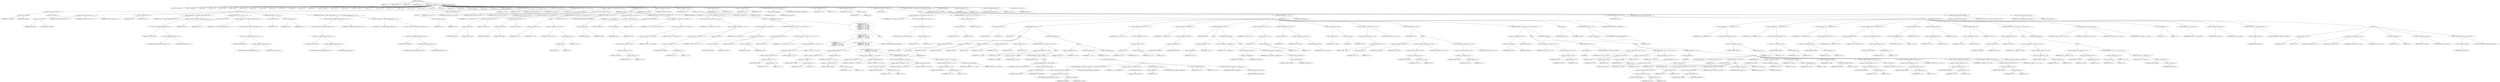 digraph cache_insert {  
"1000133" [label = "(METHOD,cache_insert)" ]
"1000134" [label = "(PARAM,int a1)" ]
"1000135" [label = "(PARAM,_DWORD *a2)" ]
"1000136" [label = "(PARAM,int a3)" ]
"1000137" [label = "(PARAM,unsigned int a4)" ]
"1000138" [label = "(PARAM,int a5)" ]
"1000139" [label = "(BLOCK,,)" ]
"1000140" [label = "(LOCAL,v9: unsigned int)" ]
"1000141" [label = "(LOCAL,v10: unsigned int)" ]
"1000142" [label = "(LOCAL,v11: int)" ]
"1000143" [label = "(LOCAL,v12: int)" ]
"1000144" [label = "(LOCAL,v13: bool)" ]
"1000145" [label = "(LOCAL,v14: bool)" ]
"1000146" [label = "(LOCAL,v15: bool)" ]
"1000147" [label = "(LOCAL,v16: int)" ]
"1000148" [label = "(LOCAL,v17: int)" ]
"1000149" [label = "(LOCAL,v18: int)" ]
"1000150" [label = "(LOCAL,v19: int)" ]
"1000151" [label = "(LOCAL,v20: int)" ]
"1000152" [label = "(LOCAL,v21: int)" ]
"1000153" [label = "(LOCAL,v22: int)" ]
"1000154" [label = "(LOCAL,v23: _DWORD *)" ]
"1000155" [label = "(LOCAL,v24: int)" ]
"1000156" [label = "(LOCAL,v25: size_t)" ]
"1000157" [label = "(LOCAL,v26: _DWORD *)" ]
"1000158" [label = "(LOCAL,v27: int)" ]
"1000159" [label = "(LOCAL,v28: __int16)" ]
"1000160" [label = "(LOCAL,v30: int *)" ]
"1000161" [label = "(LOCAL,v31: int)" ]
"1000162" [label = "(LOCAL,v32: int *)" ]
"1000163" [label = "(LOCAL,v33: char *)" ]
"1000164" [label = "(LOCAL,v34: int)" ]
"1000165" [label = "(LOCAL,v35: int)" ]
"1000166" [label = "(LOCAL,v36: int)" ]
"1000167" [label = "(LOCAL,v37: int)" ]
"1000168" [label = "(LOCAL,v38: _DWORD *)" ]
"1000169" [label = "(LOCAL,s: char *)" ]
"1000170" [label = "(LOCAL,v40: int)" ]
"1000171" [label = "(LOCAL,v41: _DWORD [ 12 ])" ]
"1000172" [label = "(CONTROL_STRUCTURE,if ( (a5 & 0x980) != 0 ),if ( (a5 & 0x980) != 0 ))" ]
"1000173" [label = "(<operator>.notEquals,(a5 & 0x980) != 0)" ]
"1000174" [label = "(<operator>.and,a5 & 0x980)" ]
"1000175" [label = "(IDENTIFIER,a5,a5 & 0x980)" ]
"1000176" [label = "(LITERAL,0x980,a5 & 0x980)" ]
"1000177" [label = "(LITERAL,0,(a5 & 0x980) != 0)" ]
"1000178" [label = "(BLOCK,,)" ]
"1000179" [label = "(log_query,log_query(a5 | 0x10000, a1, a2, 0))" ]
"1000180" [label = "(<operator>.or,a5 | 0x10000)" ]
"1000181" [label = "(IDENTIFIER,a5,a5 | 0x10000)" ]
"1000182" [label = "(LITERAL,0x10000,a5 | 0x10000)" ]
"1000183" [label = "(IDENTIFIER,a1,log_query(a5 | 0x10000, a1, a2, 0))" ]
"1000184" [label = "(IDENTIFIER,a2,log_query(a5 | 0x10000, a1, a2, 0))" ]
"1000185" [label = "(LITERAL,0,log_query(a5 | 0x10000, a1, a2, 0))" ]
"1000186" [label = "(<operator>.assignment,v9 = a4)" ]
"1000187" [label = "(IDENTIFIER,v9,v9 = a4)" ]
"1000188" [label = "(IDENTIFIER,a4,v9 = a4)" ]
"1000189" [label = "(<operator>.assignment,v10 = *(_DWORD *)(dnsmasq_daemon + 252))" ]
"1000190" [label = "(IDENTIFIER,v10,v10 = *(_DWORD *)(dnsmasq_daemon + 252))" ]
"1000191" [label = "(<operator>.indirection,*(_DWORD *)(dnsmasq_daemon + 252))" ]
"1000192" [label = "(<operator>.cast,(_DWORD *)(dnsmasq_daemon + 252))" ]
"1000193" [label = "(UNKNOWN,_DWORD *,_DWORD *)" ]
"1000194" [label = "(<operator>.addition,dnsmasq_daemon + 252)" ]
"1000195" [label = "(IDENTIFIER,dnsmasq_daemon,dnsmasq_daemon + 252)" ]
"1000196" [label = "(LITERAL,252,dnsmasq_daemon + 252)" ]
"1000197" [label = "(CONTROL_STRUCTURE,if ( v10 < a4 ),if ( v10 < a4 ))" ]
"1000198" [label = "(<operator>.lessThan,v10 < a4)" ]
"1000199" [label = "(IDENTIFIER,v10,v10 < a4)" ]
"1000200" [label = "(IDENTIFIER,a4,v10 < a4)" ]
"1000201" [label = "(<operator>.assignment,v9 = *(_DWORD *)(dnsmasq_daemon + 252))" ]
"1000202" [label = "(IDENTIFIER,v9,v9 = *(_DWORD *)(dnsmasq_daemon + 252))" ]
"1000203" [label = "(<operator>.indirection,*(_DWORD *)(dnsmasq_daemon + 252))" ]
"1000204" [label = "(<operator>.cast,(_DWORD *)(dnsmasq_daemon + 252))" ]
"1000205" [label = "(UNKNOWN,_DWORD *,_DWORD *)" ]
"1000206" [label = "(<operator>.addition,dnsmasq_daemon + 252)" ]
"1000207" [label = "(IDENTIFIER,dnsmasq_daemon,dnsmasq_daemon + 252)" ]
"1000208" [label = "(LITERAL,252,dnsmasq_daemon + 252)" ]
"1000209" [label = "(CONTROL_STRUCTURE,if ( !v10 ),if ( !v10 ))" ]
"1000210" [label = "(<operator>.logicalNot,!v10)" ]
"1000211" [label = "(IDENTIFIER,v10,!v10)" ]
"1000212" [label = "(<operator>.assignment,v9 = a4)" ]
"1000213" [label = "(IDENTIFIER,v9,v9 = a4)" ]
"1000214" [label = "(IDENTIFIER,a4,v9 = a4)" ]
"1000215" [label = "(CONTROL_STRUCTURE,if ( *(_DWORD *)(dnsmasq_daemon + 248) > v9 ),if ( *(_DWORD *)(dnsmasq_daemon + 248) > v9 ))" ]
"1000216" [label = "(<operator>.greaterThan,*(_DWORD *)(dnsmasq_daemon + 248) > v9)" ]
"1000217" [label = "(<operator>.indirection,*(_DWORD *)(dnsmasq_daemon + 248))" ]
"1000218" [label = "(<operator>.cast,(_DWORD *)(dnsmasq_daemon + 248))" ]
"1000219" [label = "(UNKNOWN,_DWORD *,_DWORD *)" ]
"1000220" [label = "(<operator>.addition,dnsmasq_daemon + 248)" ]
"1000221" [label = "(IDENTIFIER,dnsmasq_daemon,dnsmasq_daemon + 248)" ]
"1000222" [label = "(LITERAL,248,dnsmasq_daemon + 248)" ]
"1000223" [label = "(IDENTIFIER,v9,*(_DWORD *)(dnsmasq_daemon + 248) > v9)" ]
"1000224" [label = "(<operator>.assignment,v9 = *(_DWORD *)(dnsmasq_daemon + 248))" ]
"1000225" [label = "(IDENTIFIER,v9,v9 = *(_DWORD *)(dnsmasq_daemon + 248))" ]
"1000226" [label = "(<operator>.indirection,*(_DWORD *)(dnsmasq_daemon + 248))" ]
"1000227" [label = "(<operator>.cast,(_DWORD *)(dnsmasq_daemon + 248))" ]
"1000228" [label = "(UNKNOWN,_DWORD *,_DWORD *)" ]
"1000229" [label = "(<operator>.addition,dnsmasq_daemon + 248)" ]
"1000230" [label = "(IDENTIFIER,dnsmasq_daemon,dnsmasq_daemon + 248)" ]
"1000231" [label = "(LITERAL,248,dnsmasq_daemon + 248)" ]
"1000232" [label = "(CONTROL_STRUCTURE,else,else)" ]
"1000233" [label = "(BLOCK,,)" ]
"1000234" [label = "(<operator>.assignment,v9 = a4)" ]
"1000235" [label = "(IDENTIFIER,v9,v9 = a4)" ]
"1000236" [label = "(IDENTIFIER,a4,v9 = a4)" ]
"1000237" [label = "(<operator>.assignment,v11 = 0)" ]
"1000238" [label = "(IDENTIFIER,v11,v11 = 0)" ]
"1000239" [label = "(LITERAL,0,v11 = 0)" ]
"1000240" [label = "(CONTROL_STRUCTURE,if ( insert_error ),if ( insert_error ))" ]
"1000241" [label = "(IDENTIFIER,insert_error,if ( insert_error ))" ]
"1000242" [label = "(RETURN,return v11;,return v11;)" ]
"1000243" [label = "(IDENTIFIER,v11,return v11;)" ]
"1000244" [label = "(<operator>.assignment,v12 = cache_scan_free(a1, a2, a3, a5))" ]
"1000245" [label = "(IDENTIFIER,v12,v12 = cache_scan_free(a1, a2, a3, a5))" ]
"1000246" [label = "(cache_scan_free,cache_scan_free(a1, a2, a3, a5))" ]
"1000247" [label = "(IDENTIFIER,a1,cache_scan_free(a1, a2, a3, a5))" ]
"1000248" [label = "(IDENTIFIER,a2,cache_scan_free(a1, a2, a3, a5))" ]
"1000249" [label = "(IDENTIFIER,a3,cache_scan_free(a1, a2, a3, a5))" ]
"1000250" [label = "(IDENTIFIER,a5,cache_scan_free(a1, a2, a3, a5))" ]
"1000251" [label = "(CONTROL_STRUCTURE,if ( v12 ),if ( v12 ))" ]
"1000252" [label = "(IDENTIFIER,v12,if ( v12 ))" ]
"1000253" [label = "(BLOCK,,)" ]
"1000254" [label = "(<operator>.assignment,v13 = (a5 & 0x180) == 0)" ]
"1000255" [label = "(IDENTIFIER,v13,v13 = (a5 & 0x180) == 0)" ]
"1000256" [label = "(<operator>.equals,(a5 & 0x180) == 0)" ]
"1000257" [label = "(<operator>.and,a5 & 0x180)" ]
"1000258" [label = "(IDENTIFIER,a5,a5 & 0x180)" ]
"1000259" [label = "(LITERAL,0x180,a5 & 0x180)" ]
"1000260" [label = "(LITERAL,0,(a5 & 0x180) == 0)" ]
"1000261" [label = "(CONTROL_STRUCTURE,if ( (a5 & 0x180) != 0 ),if ( (a5 & 0x180) != 0 ))" ]
"1000262" [label = "(<operator>.notEquals,(a5 & 0x180) != 0)" ]
"1000263" [label = "(<operator>.and,a5 & 0x180)" ]
"1000264" [label = "(IDENTIFIER,a5,a5 & 0x180)" ]
"1000265" [label = "(LITERAL,0x180,a5 & 0x180)" ]
"1000266" [label = "(LITERAL,0,(a5 & 0x180) != 0)" ]
"1000267" [label = "(BLOCK,,)" ]
"1000268" [label = "(<operator>.assignment,v11 = v12)" ]
"1000269" [label = "(IDENTIFIER,v11,v11 = v12)" ]
"1000270" [label = "(IDENTIFIER,v12,v11 = v12)" ]
"1000271" [label = "(<operator>.assignment,v13 = (a5 & 8) == 0)" ]
"1000272" [label = "(IDENTIFIER,v13,v13 = (a5 & 8) == 0)" ]
"1000273" [label = "(<operator>.equals,(a5 & 8) == 0)" ]
"1000274" [label = "(<operator>.and,a5 & 8)" ]
"1000275" [label = "(IDENTIFIER,a5,a5 & 8)" ]
"1000276" [label = "(LITERAL,8,a5 & 8)" ]
"1000277" [label = "(LITERAL,0,(a5 & 8) == 0)" ]
"1000278" [label = "(CONTROL_STRUCTURE,if ( v13 ),if ( v13 ))" ]
"1000279" [label = "(IDENTIFIER,v13,if ( v13 ))" ]
"1000280" [label = "(CONTROL_STRUCTURE,goto LABEL_46;,goto LABEL_46;)" ]
"1000281" [label = "(<operator>.assignment,v14 = (a5 & 0x80) == 0)" ]
"1000282" [label = "(IDENTIFIER,v14,v14 = (a5 & 0x80) == 0)" ]
"1000283" [label = "(<operator>.equals,(a5 & 0x80) == 0)" ]
"1000284" [label = "(<operator>.and,a5 & 0x80)" ]
"1000285" [label = "(IDENTIFIER,a5,a5 & 0x80)" ]
"1000286" [label = "(LITERAL,0x80,a5 & 0x80)" ]
"1000287" [label = "(LITERAL,0,(a5 & 0x80) == 0)" ]
"1000288" [label = "(CONTROL_STRUCTURE,if ( (a5 & 0x80) != 0 ),if ( (a5 & 0x80) != 0 ))" ]
"1000289" [label = "(<operator>.notEquals,(a5 & 0x80) != 0)" ]
"1000290" [label = "(<operator>.and,a5 & 0x80)" ]
"1000291" [label = "(IDENTIFIER,a5,a5 & 0x80)" ]
"1000292" [label = "(LITERAL,0x80,a5 & 0x80)" ]
"1000293" [label = "(LITERAL,0,(a5 & 0x80) != 0)" ]
"1000294" [label = "(<operator>.assignment,v14 = (*(_BYTE *)(v11 + 36) & 0x80) == 0)" ]
"1000295" [label = "(IDENTIFIER,v14,v14 = (*(_BYTE *)(v11 + 36) & 0x80) == 0)" ]
"1000296" [label = "(<operator>.equals,(*(_BYTE *)(v11 + 36) & 0x80) == 0)" ]
"1000297" [label = "(<operator>.and,*(_BYTE *)(v11 + 36) & 0x80)" ]
"1000298" [label = "(<operator>.indirection,*(_BYTE *)(v11 + 36))" ]
"1000299" [label = "(<operator>.cast,(_BYTE *)(v11 + 36))" ]
"1000300" [label = "(UNKNOWN,_BYTE *,_BYTE *)" ]
"1000301" [label = "(<operator>.addition,v11 + 36)" ]
"1000302" [label = "(IDENTIFIER,v11,v11 + 36)" ]
"1000303" [label = "(LITERAL,36,v11 + 36)" ]
"1000304" [label = "(LITERAL,0x80,*(_BYTE *)(v11 + 36) & 0x80)" ]
"1000305" [label = "(LITERAL,0,(*(_BYTE *)(v11 + 36) & 0x80) == 0)" ]
"1000306" [label = "(CONTROL_STRUCTURE,if ( v14 || *(_DWORD *)(v11 + 12) != *a2 ),if ( v14 || *(_DWORD *)(v11 + 12) != *a2 ))" ]
"1000307" [label = "(<operator>.logicalOr,v14 || *(_DWORD *)(v11 + 12) != *a2)" ]
"1000308" [label = "(IDENTIFIER,v14,v14 || *(_DWORD *)(v11 + 12) != *a2)" ]
"1000309" [label = "(<operator>.notEquals,*(_DWORD *)(v11 + 12) != *a2)" ]
"1000310" [label = "(<operator>.indirection,*(_DWORD *)(v11 + 12))" ]
"1000311" [label = "(<operator>.cast,(_DWORD *)(v11 + 12))" ]
"1000312" [label = "(UNKNOWN,_DWORD *,_DWORD *)" ]
"1000313" [label = "(<operator>.addition,v11 + 12)" ]
"1000314" [label = "(IDENTIFIER,v11,v11 + 12)" ]
"1000315" [label = "(LITERAL,12,v11 + 12)" ]
"1000316" [label = "(<operator>.indirection,*a2)" ]
"1000317" [label = "(IDENTIFIER,a2,*(_DWORD *)(v11 + 12) != *a2)" ]
"1000318" [label = "(BLOCK,,)" ]
"1000319" [label = "(<operator>.assignment,v15 = (a5 & 0x100) == 0)" ]
"1000320" [label = "(IDENTIFIER,v15,v15 = (a5 & 0x100) == 0)" ]
"1000321" [label = "(<operator>.equals,(a5 & 0x100) == 0)" ]
"1000322" [label = "(<operator>.and,a5 & 0x100)" ]
"1000323" [label = "(IDENTIFIER,a5,a5 & 0x100)" ]
"1000324" [label = "(LITERAL,0x100,a5 & 0x100)" ]
"1000325" [label = "(LITERAL,0,(a5 & 0x100) == 0)" ]
"1000326" [label = "(CONTROL_STRUCTURE,if ( (a5 & 0x100) != 0 ),if ( (a5 & 0x100) != 0 ))" ]
"1000327" [label = "(<operator>.notEquals,(a5 & 0x100) != 0)" ]
"1000328" [label = "(<operator>.and,a5 & 0x100)" ]
"1000329" [label = "(IDENTIFIER,a5,a5 & 0x100)" ]
"1000330" [label = "(LITERAL,0x100,a5 & 0x100)" ]
"1000331" [label = "(LITERAL,0,(a5 & 0x100) != 0)" ]
"1000332" [label = "(<operator>.assignment,v15 = (*(_BYTE *)(v11 + 37) & 1) == 0)" ]
"1000333" [label = "(IDENTIFIER,v15,v15 = (*(_BYTE *)(v11 + 37) & 1) == 0)" ]
"1000334" [label = "(<operator>.equals,(*(_BYTE *)(v11 + 37) & 1) == 0)" ]
"1000335" [label = "(<operator>.and,*(_BYTE *)(v11 + 37) & 1)" ]
"1000336" [label = "(<operator>.indirection,*(_BYTE *)(v11 + 37))" ]
"1000337" [label = "(<operator>.cast,(_BYTE *)(v11 + 37))" ]
"1000338" [label = "(UNKNOWN,_BYTE *,_BYTE *)" ]
"1000339" [label = "(<operator>.addition,v11 + 37)" ]
"1000340" [label = "(IDENTIFIER,v11,v11 + 37)" ]
"1000341" [label = "(LITERAL,37,v11 + 37)" ]
"1000342" [label = "(LITERAL,1,*(_BYTE *)(v11 + 37) & 1)" ]
"1000343" [label = "(LITERAL,0,(*(_BYTE *)(v11 + 37) & 1) == 0)" ]
"1000344" [label = "(CONTROL_STRUCTURE,if ( v15\n        || *(_DWORD *)(v11 + 12) != *a2\n        || *(_DWORD *)(v11 + 16) != a2[1]\n        || *(_DWORD *)(v11 + 20) != a2[2]\n        || *(_DWORD *)(v11 + 24) != a2[3] ),if ( v15\n        || *(_DWORD *)(v11 + 12) != *a2\n        || *(_DWORD *)(v11 + 16) != a2[1]\n        || *(_DWORD *)(v11 + 20) != a2[2]\n        || *(_DWORD *)(v11 + 24) != a2[3] ))" ]
"1000345" [label = "(<operator>.logicalOr,v15\n        || *(_DWORD *)(v11 + 12) != *a2\n        || *(_DWORD *)(v11 + 16) != a2[1]\n        || *(_DWORD *)(v11 + 20) != a2[2]\n        || *(_DWORD *)(v11 + 24) != a2[3])" ]
"1000346" [label = "(IDENTIFIER,v15,v15\n        || *(_DWORD *)(v11 + 12) != *a2\n        || *(_DWORD *)(v11 + 16) != a2[1]\n        || *(_DWORD *)(v11 + 20) != a2[2]\n        || *(_DWORD *)(v11 + 24) != a2[3])" ]
"1000347" [label = "(<operator>.logicalOr,*(_DWORD *)(v11 + 12) != *a2\n        || *(_DWORD *)(v11 + 16) != a2[1]\n        || *(_DWORD *)(v11 + 20) != a2[2]\n        || *(_DWORD *)(v11 + 24) != a2[3])" ]
"1000348" [label = "(<operator>.notEquals,*(_DWORD *)(v11 + 12) != *a2)" ]
"1000349" [label = "(<operator>.indirection,*(_DWORD *)(v11 + 12))" ]
"1000350" [label = "(<operator>.cast,(_DWORD *)(v11 + 12))" ]
"1000351" [label = "(UNKNOWN,_DWORD *,_DWORD *)" ]
"1000352" [label = "(<operator>.addition,v11 + 12)" ]
"1000353" [label = "(IDENTIFIER,v11,v11 + 12)" ]
"1000354" [label = "(LITERAL,12,v11 + 12)" ]
"1000355" [label = "(<operator>.indirection,*a2)" ]
"1000356" [label = "(IDENTIFIER,a2,*(_DWORD *)(v11 + 12) != *a2)" ]
"1000357" [label = "(<operator>.logicalOr,*(_DWORD *)(v11 + 16) != a2[1]\n        || *(_DWORD *)(v11 + 20) != a2[2]\n        || *(_DWORD *)(v11 + 24) != a2[3])" ]
"1000358" [label = "(<operator>.notEquals,*(_DWORD *)(v11 + 16) != a2[1])" ]
"1000359" [label = "(<operator>.indirection,*(_DWORD *)(v11 + 16))" ]
"1000360" [label = "(<operator>.cast,(_DWORD *)(v11 + 16))" ]
"1000361" [label = "(UNKNOWN,_DWORD *,_DWORD *)" ]
"1000362" [label = "(<operator>.addition,v11 + 16)" ]
"1000363" [label = "(IDENTIFIER,v11,v11 + 16)" ]
"1000364" [label = "(LITERAL,16,v11 + 16)" ]
"1000365" [label = "(<operator>.indirectIndexAccess,a2[1])" ]
"1000366" [label = "(IDENTIFIER,a2,*(_DWORD *)(v11 + 16) != a2[1])" ]
"1000367" [label = "(LITERAL,1,*(_DWORD *)(v11 + 16) != a2[1])" ]
"1000368" [label = "(<operator>.logicalOr,*(_DWORD *)(v11 + 20) != a2[2]\n        || *(_DWORD *)(v11 + 24) != a2[3])" ]
"1000369" [label = "(<operator>.notEquals,*(_DWORD *)(v11 + 20) != a2[2])" ]
"1000370" [label = "(<operator>.indirection,*(_DWORD *)(v11 + 20))" ]
"1000371" [label = "(<operator>.cast,(_DWORD *)(v11 + 20))" ]
"1000372" [label = "(UNKNOWN,_DWORD *,_DWORD *)" ]
"1000373" [label = "(<operator>.addition,v11 + 20)" ]
"1000374" [label = "(IDENTIFIER,v11,v11 + 20)" ]
"1000375" [label = "(LITERAL,20,v11 + 20)" ]
"1000376" [label = "(<operator>.indirectIndexAccess,a2[2])" ]
"1000377" [label = "(IDENTIFIER,a2,*(_DWORD *)(v11 + 20) != a2[2])" ]
"1000378" [label = "(LITERAL,2,*(_DWORD *)(v11 + 20) != a2[2])" ]
"1000379" [label = "(<operator>.notEquals,*(_DWORD *)(v11 + 24) != a2[3])" ]
"1000380" [label = "(<operator>.indirection,*(_DWORD *)(v11 + 24))" ]
"1000381" [label = "(<operator>.cast,(_DWORD *)(v11 + 24))" ]
"1000382" [label = "(UNKNOWN,_DWORD *,_DWORD *)" ]
"1000383" [label = "(<operator>.addition,v11 + 24)" ]
"1000384" [label = "(IDENTIFIER,v11,v11 + 24)" ]
"1000385" [label = "(LITERAL,24,v11 + 24)" ]
"1000386" [label = "(<operator>.indirectIndexAccess,a2[3])" ]
"1000387" [label = "(IDENTIFIER,a2,*(_DWORD *)(v11 + 24) != a2[3])" ]
"1000388" [label = "(LITERAL,3,*(_DWORD *)(v11 + 24) != a2[3])" ]
"1000389" [label = "(BLOCK,,)" ]
"1000390" [label = "(CONTROL_STRUCTURE,goto LABEL_46;,goto LABEL_46;)" ]
"1000391" [label = "(RETURN,return v11;,return v11;)" ]
"1000392" [label = "(IDENTIFIER,v11,return v11;)" ]
"1000393" [label = "(<operator>.assignment,v16 = cache_tail)" ]
"1000394" [label = "(IDENTIFIER,v16,v16 = cache_tail)" ]
"1000395" [label = "(IDENTIFIER,cache_tail,v16 = cache_tail)" ]
"1000396" [label = "(<operator>.assignment,s = (char *)a1)" ]
"1000397" [label = "(IDENTIFIER,s,s = (char *)a1)" ]
"1000398" [label = "(<operator>.cast,(char *)a1)" ]
"1000399" [label = "(UNKNOWN,char *,char *)" ]
"1000400" [label = "(IDENTIFIER,a1,(char *)a1)" ]
"1000401" [label = "(<operator>.assignment,v40 = a3)" ]
"1000402" [label = "(IDENTIFIER,v40,v40 = a3)" ]
"1000403" [label = "(IDENTIFIER,a3,v40 = a3)" ]
"1000404" [label = "(<operator>.assignment,v38 = a2)" ]
"1000405" [label = "(IDENTIFIER,v38,v38 = a2)" ]
"1000406" [label = "(IDENTIFIER,a2,v38 = a2)" ]
"1000407" [label = "(CONTROL_STRUCTURE,if ( !cache_tail ),if ( !cache_tail ))" ]
"1000408" [label = "(<operator>.logicalNot,!cache_tail)" ]
"1000409" [label = "(IDENTIFIER,cache_tail,!cache_tail)" ]
"1000410" [label = "(CONTROL_STRUCTURE,goto LABEL_46;,goto LABEL_46;)" ]
"1000411" [label = "(<operator>.assignment,v17 = 0)" ]
"1000412" [label = "(IDENTIFIER,v17,v17 = 0)" ]
"1000413" [label = "(LITERAL,0,v17 = 0)" ]
"1000414" [label = "(<operator>.assignment,v18 = a5 & 4)" ]
"1000415" [label = "(IDENTIFIER,v18,v18 = a5 & 4)" ]
"1000416" [label = "(<operator>.and,a5 & 4)" ]
"1000417" [label = "(IDENTIFIER,a5,a5 & 4)" ]
"1000418" [label = "(LITERAL,4,a5 & 4)" ]
"1000419" [label = "(CONTROL_STRUCTURE,while ( 1 ),while ( 1 ))" ]
"1000420" [label = "(LITERAL,1,while ( 1 ))" ]
"1000421" [label = "(BLOCK,,)" ]
"1000422" [label = "(<operator>.assignment,v19 = *(unsigned __int16 *)(v16 + 36))" ]
"1000423" [label = "(IDENTIFIER,v19,v19 = *(unsigned __int16 *)(v16 + 36))" ]
"1000424" [label = "(<operator>.indirection,*(unsigned __int16 *)(v16 + 36))" ]
"1000425" [label = "(<operator>.cast,(unsigned __int16 *)(v16 + 36))" ]
"1000426" [label = "(UNKNOWN,unsigned __int16 *,unsigned __int16 *)" ]
"1000427" [label = "(<operator>.addition,v16 + 36)" ]
"1000428" [label = "(IDENTIFIER,v16,v16 + 36)" ]
"1000429" [label = "(LITERAL,36,v16 + 36)" ]
"1000430" [label = "(CONTROL_STRUCTURE,if ( (v19 & 0xC) == 0 ),if ( (v19 & 0xC) == 0 ))" ]
"1000431" [label = "(<operator>.equals,(v19 & 0xC) == 0)" ]
"1000432" [label = "(<operator>.and,v19 & 0xC)" ]
"1000433" [label = "(IDENTIFIER,v19,v19 & 0xC)" ]
"1000434" [label = "(LITERAL,0xC,v19 & 0xC)" ]
"1000435" [label = "(LITERAL,0,(v19 & 0xC) == 0)" ]
"1000436" [label = "(BLOCK,,)" ]
"1000437" [label = "(<operator>.assignment,v24 = 0)" ]
"1000438" [label = "(IDENTIFIER,v24,v24 = 0)" ]
"1000439" [label = "(LITERAL,0,v24 = 0)" ]
"1000440" [label = "(CONTROL_STRUCTURE,if ( s ),if ( s ))" ]
"1000441" [label = "(IDENTIFIER,s,if ( s ))" ]
"1000442" [label = "(BLOCK,,)" ]
"1000443" [label = "(<operator>.assignment,v25 = strlen(s))" ]
"1000444" [label = "(IDENTIFIER,v25,v25 = strlen(s))" ]
"1000445" [label = "(strlen,strlen(s))" ]
"1000446" [label = "(IDENTIFIER,s,strlen(s))" ]
"1000447" [label = "(<operator>.assignment,v26 = v38)" ]
"1000448" [label = "(IDENTIFIER,v26,v26 = v38)" ]
"1000449" [label = "(IDENTIFIER,v38,v26 = v38)" ]
"1000450" [label = "(<operator>.assignment,v24 = 0)" ]
"1000451" [label = "(IDENTIFIER,v24,v24 = 0)" ]
"1000452" [label = "(LITERAL,0,v24 = 0)" ]
"1000453" [label = "(<operator>.assignment,v27 = v40)" ]
"1000454" [label = "(IDENTIFIER,v27,v27 = v40)" ]
"1000455" [label = "(IDENTIFIER,v40,v27 = v40)" ]
"1000456" [label = "(<operator>.assignment,v28 = a5)" ]
"1000457" [label = "(IDENTIFIER,v28,v28 = a5)" ]
"1000458" [label = "(IDENTIFIER,a5,v28 = a5)" ]
"1000459" [label = "(CONTROL_STRUCTURE,if ( v25 >= 0x32 ),if ( v25 >= 0x32 ))" ]
"1000460" [label = "(<operator>.greaterEqualsThan,v25 >= 0x32)" ]
"1000461" [label = "(IDENTIFIER,v25,v25 >= 0x32)" ]
"1000462" [label = "(LITERAL,0x32,v25 >= 0x32)" ]
"1000463" [label = "(BLOCK,,)" ]
"1000464" [label = "(<operator>.assignment,v24 = big_free)" ]
"1000465" [label = "(IDENTIFIER,v24,v24 = big_free)" ]
"1000466" [label = "(IDENTIFIER,big_free,v24 = big_free)" ]
"1000467" [label = "(CONTROL_STRUCTURE,if ( big_free ),if ( big_free ))" ]
"1000468" [label = "(IDENTIFIER,big_free,if ( big_free ))" ]
"1000469" [label = "(BLOCK,,)" ]
"1000470" [label = "(<operator>.assignment,big_free = *(_DWORD *)big_free)" ]
"1000471" [label = "(IDENTIFIER,big_free,big_free = *(_DWORD *)big_free)" ]
"1000472" [label = "(<operator>.indirection,*(_DWORD *)big_free)" ]
"1000473" [label = "(<operator>.cast,(_DWORD *)big_free)" ]
"1000474" [label = "(UNKNOWN,_DWORD *,_DWORD *)" ]
"1000475" [label = "(IDENTIFIER,big_free,(_DWORD *)big_free)" ]
"1000476" [label = "(CONTROL_STRUCTURE,else,else)" ]
"1000477" [label = "(BLOCK,,)" ]
"1000478" [label = "(CONTROL_STRUCTURE,if ( !(bignames_left | a5 & 0x5000) ),if ( !(bignames_left | a5 & 0x5000) ))" ]
"1000479" [label = "(<operator>.logicalNot,!(bignames_left | a5 & 0x5000))" ]
"1000480" [label = "(<operator>.or,bignames_left | a5 & 0x5000)" ]
"1000481" [label = "(IDENTIFIER,bignames_left,bignames_left | a5 & 0x5000)" ]
"1000482" [label = "(<operator>.and,a5 & 0x5000)" ]
"1000483" [label = "(IDENTIFIER,a5,a5 & 0x5000)" ]
"1000484" [label = "(LITERAL,0x5000,a5 & 0x5000)" ]
"1000485" [label = "(CONTROL_STRUCTURE,goto LABEL_46;,goto LABEL_46;)" ]
"1000486" [label = "(<operator>.assignment,v37 = whine_malloc(1028))" ]
"1000487" [label = "(IDENTIFIER,v37,v37 = whine_malloc(1028))" ]
"1000488" [label = "(whine_malloc,whine_malloc(1028))" ]
"1000489" [label = "(LITERAL,1028,whine_malloc(1028))" ]
"1000490" [label = "(CONTROL_STRUCTURE,if ( !v37 ),if ( !v37 ))" ]
"1000491" [label = "(<operator>.logicalNot,!v37)" ]
"1000492" [label = "(IDENTIFIER,v37,!v37)" ]
"1000493" [label = "(CONTROL_STRUCTURE,goto LABEL_46;,goto LABEL_46;)" ]
"1000494" [label = "(<operator>.assignment,v24 = v37)" ]
"1000495" [label = "(IDENTIFIER,v24,v24 = v37)" ]
"1000496" [label = "(IDENTIFIER,v37,v24 = v37)" ]
"1000497" [label = "(CONTROL_STRUCTURE,if ( bignames_left ),if ( bignames_left ))" ]
"1000498" [label = "(IDENTIFIER,bignames_left,if ( bignames_left ))" ]
"1000499" [label = "(<operator>.preDecrement,--bignames_left)" ]
"1000500" [label = "(IDENTIFIER,bignames_left,--bignames_left)" ]
"1000501" [label = "(CONTROL_STRUCTURE,else,else)" ]
"1000502" [label = "(BLOCK,,)" ]
"1000503" [label = "(<operator>.assignment,v26 = v38)" ]
"1000504" [label = "(IDENTIFIER,v26,v26 = v38)" ]
"1000505" [label = "(IDENTIFIER,v38,v26 = v38)" ]
"1000506" [label = "(<operator>.assignment,v27 = v40)" ]
"1000507" [label = "(IDENTIFIER,v27,v27 = v40)" ]
"1000508" [label = "(IDENTIFIER,v40,v27 = v40)" ]
"1000509" [label = "(<operator>.assignment,v28 = a5)" ]
"1000510" [label = "(IDENTIFIER,v28,v28 = a5)" ]
"1000511" [label = "(IDENTIFIER,a5,v28 = a5)" ]
"1000512" [label = "(<operator>.assignment,v30 = *(int **)(v16 + 4))" ]
"1000513" [label = "(IDENTIFIER,v30,v30 = *(int **)(v16 + 4))" ]
"1000514" [label = "(<operator>.indirection,*(int **)(v16 + 4))" ]
"1000515" [label = "(<operator>.cast,(int **)(v16 + 4))" ]
"1000516" [label = "(UNKNOWN,int **,int **)" ]
"1000517" [label = "(<operator>.addition,v16 + 4)" ]
"1000518" [label = "(IDENTIFIER,v16,v16 + 4)" ]
"1000519" [label = "(LITERAL,4,v16 + 4)" ]
"1000520" [label = "(<operator>.assignment,v31 = *(_DWORD *)v16)" ]
"1000521" [label = "(IDENTIFIER,v31,v31 = *(_DWORD *)v16)" ]
"1000522" [label = "(<operator>.indirection,*(_DWORD *)v16)" ]
"1000523" [label = "(<operator>.cast,(_DWORD *)v16)" ]
"1000524" [label = "(UNKNOWN,_DWORD *,_DWORD *)" ]
"1000525" [label = "(IDENTIFIER,v16,(_DWORD *)v16)" ]
"1000526" [label = "(CONTROL_STRUCTURE,if ( v30 ),if ( v30 ))" ]
"1000527" [label = "(IDENTIFIER,v30,if ( v30 ))" ]
"1000528" [label = "(BLOCK,,)" ]
"1000529" [label = "(<operator>.assignment,*v30 = v31)" ]
"1000530" [label = "(<operator>.indirection,*v30)" ]
"1000531" [label = "(IDENTIFIER,v30,*v30 = v31)" ]
"1000532" [label = "(IDENTIFIER,v31,*v30 = v31)" ]
"1000533" [label = "(<operator>.assignment,v31 = *(_DWORD *)v16)" ]
"1000534" [label = "(IDENTIFIER,v31,v31 = *(_DWORD *)v16)" ]
"1000535" [label = "(<operator>.indirection,*(_DWORD *)v16)" ]
"1000536" [label = "(<operator>.cast,(_DWORD *)v16)" ]
"1000537" [label = "(UNKNOWN,_DWORD *,_DWORD *)" ]
"1000538" [label = "(IDENTIFIER,v16,(_DWORD *)v16)" ]
"1000539" [label = "(CONTROL_STRUCTURE,else,else)" ]
"1000540" [label = "(BLOCK,,)" ]
"1000541" [label = "(<operator>.assignment,cache_head = *(_DWORD *)v16)" ]
"1000542" [label = "(IDENTIFIER,cache_head,cache_head = *(_DWORD *)v16)" ]
"1000543" [label = "(<operator>.indirection,*(_DWORD *)v16)" ]
"1000544" [label = "(<operator>.cast,(_DWORD *)v16)" ]
"1000545" [label = "(UNKNOWN,_DWORD *,_DWORD *)" ]
"1000546" [label = "(IDENTIFIER,v16,(_DWORD *)v16)" ]
"1000547" [label = "(<operator>.assignment,v32 = (int *)(v31 + 4))" ]
"1000548" [label = "(IDENTIFIER,v32,v32 = (int *)(v31 + 4))" ]
"1000549" [label = "(<operator>.cast,(int *)(v31 + 4))" ]
"1000550" [label = "(UNKNOWN,int *,int *)" ]
"1000551" [label = "(<operator>.addition,v31 + 4)" ]
"1000552" [label = "(IDENTIFIER,v31,v31 + 4)" ]
"1000553" [label = "(LITERAL,4,v31 + 4)" ]
"1000554" [label = "(CONTROL_STRUCTURE,if ( !v31 ),if ( !v31 ))" ]
"1000555" [label = "(<operator>.logicalNot,!v31)" ]
"1000556" [label = "(IDENTIFIER,v31,!v31)" ]
"1000557" [label = "(<operator>.assignment,v32 = &cache_tail)" ]
"1000558" [label = "(IDENTIFIER,v32,v32 = &cache_tail)" ]
"1000559" [label = "(<operator>.addressOf,&cache_tail)" ]
"1000560" [label = "(IDENTIFIER,cache_tail,v32 = &cache_tail)" ]
"1000561" [label = "(<operator>.assignment,*v32 = (int)v30)" ]
"1000562" [label = "(<operator>.indirection,*v32)" ]
"1000563" [label = "(IDENTIFIER,v32,*v32 = (int)v30)" ]
"1000564" [label = "(<operator>.cast,(int)v30)" ]
"1000565" [label = "(UNKNOWN,int,int)" ]
"1000566" [label = "(IDENTIFIER,v30,(int)v30)" ]
"1000567" [label = "(<operator>.assignment,*(_WORD *)(v16 + 36) = v28)" ]
"1000568" [label = "(<operator>.indirection,*(_WORD *)(v16 + 36))" ]
"1000569" [label = "(<operator>.cast,(_WORD *)(v16 + 36))" ]
"1000570" [label = "(UNKNOWN,_WORD *,_WORD *)" ]
"1000571" [label = "(<operator>.addition,v16 + 36)" ]
"1000572" [label = "(IDENTIFIER,v16,v16 + 36)" ]
"1000573" [label = "(LITERAL,36,v16 + 36)" ]
"1000574" [label = "(IDENTIFIER,v28,*(_WORD *)(v16 + 36) = v28)" ]
"1000575" [label = "(CONTROL_STRUCTURE,if ( v24 ),if ( v24 ))" ]
"1000576" [label = "(IDENTIFIER,v24,if ( v24 ))" ]
"1000577" [label = "(BLOCK,,)" ]
"1000578" [label = "(<operators>.assignmentOr,v28 |= 0x200u)" ]
"1000579" [label = "(IDENTIFIER,v28,v28 |= 0x200u)" ]
"1000580" [label = "(LITERAL,0x200u,v28 |= 0x200u)" ]
"1000581" [label = "(<operator>.assignment,*(_WORD *)(v16 + 36) = v28)" ]
"1000582" [label = "(<operator>.indirection,*(_WORD *)(v16 + 36))" ]
"1000583" [label = "(<operator>.cast,(_WORD *)(v16 + 36))" ]
"1000584" [label = "(UNKNOWN,_WORD *,_WORD *)" ]
"1000585" [label = "(<operator>.addition,v16 + 36)" ]
"1000586" [label = "(IDENTIFIER,v16,v16 + 36)" ]
"1000587" [label = "(LITERAL,36,v16 + 36)" ]
"1000588" [label = "(IDENTIFIER,v28,*(_WORD *)(v16 + 36) = v28)" ]
"1000589" [label = "(<operator>.assignment,*(_DWORD *)(v16 + 40) = v24)" ]
"1000590" [label = "(<operator>.indirection,*(_DWORD *)(v16 + 40))" ]
"1000591" [label = "(<operator>.cast,(_DWORD *)(v16 + 40))" ]
"1000592" [label = "(UNKNOWN,_DWORD *,_DWORD *)" ]
"1000593" [label = "(<operator>.addition,v16 + 40)" ]
"1000594" [label = "(IDENTIFIER,v16,v16 + 40)" ]
"1000595" [label = "(LITERAL,40,v16 + 40)" ]
"1000596" [label = "(IDENTIFIER,v24,*(_DWORD *)(v16 + 40) = v24)" ]
"1000597" [label = "(CONTROL_STRUCTURE,if ( (v28 & 0x200) != 0 ),if ( (v28 & 0x200) != 0 ))" ]
"1000598" [label = "(<operator>.notEquals,(v28 & 0x200) != 0)" ]
"1000599" [label = "(<operator>.and,v28 & 0x200)" ]
"1000600" [label = "(IDENTIFIER,v28,v28 & 0x200)" ]
"1000601" [label = "(LITERAL,0x200,v28 & 0x200)" ]
"1000602" [label = "(LITERAL,0,(v28 & 0x200) != 0)" ]
"1000603" [label = "(BLOCK,,)" ]
"1000604" [label = "(<operator>.assignment,v33 = *(char **)(v16 + 40))" ]
"1000605" [label = "(IDENTIFIER,v33,v33 = *(char **)(v16 + 40))" ]
"1000606" [label = "(<operator>.indirection,*(char **)(v16 + 40))" ]
"1000607" [label = "(<operator>.cast,(char **)(v16 + 40))" ]
"1000608" [label = "(UNKNOWN,char **,char **)" ]
"1000609" [label = "(<operator>.addition,v16 + 40)" ]
"1000610" [label = "(IDENTIFIER,v16,v16 + 40)" ]
"1000611" [label = "(LITERAL,40,v16 + 40)" ]
"1000612" [label = "(CONTROL_STRUCTURE,if ( !s ),if ( !s ))" ]
"1000613" [label = "(<operator>.logicalNot,!s)" ]
"1000614" [label = "(IDENTIFIER,s,!s)" ]
"1000615" [label = "(CONTROL_STRUCTURE,goto LABEL_66;,goto LABEL_66;)" ]
"1000616" [label = "(CONTROL_STRUCTURE,else,else)" ]
"1000617" [label = "(BLOCK,,)" ]
"1000618" [label = "(<operator>.assignment,v33 = (char *)(v16 + 40))" ]
"1000619" [label = "(IDENTIFIER,v33,v33 = (char *)(v16 + 40))" ]
"1000620" [label = "(<operator>.cast,(char *)(v16 + 40))" ]
"1000621" [label = "(UNKNOWN,char *,char *)" ]
"1000622" [label = "(<operator>.addition,v16 + 40)" ]
"1000623" [label = "(IDENTIFIER,v16,v16 + 40)" ]
"1000624" [label = "(LITERAL,40,v16 + 40)" ]
"1000625" [label = "(CONTROL_STRUCTURE,if ( (v28 & 2) != 0 ),if ( (v28 & 2) != 0 ))" ]
"1000626" [label = "(<operator>.notEquals,(v28 & 2) != 0)" ]
"1000627" [label = "(<operator>.and,v28 & 2)" ]
"1000628" [label = "(IDENTIFIER,v28,v28 & 2)" ]
"1000629" [label = "(LITERAL,2,v28 & 2)" ]
"1000630" [label = "(LITERAL,0,(v28 & 2) != 0)" ]
"1000631" [label = "(<operator>.assignment,v33 = *(char **)v33)" ]
"1000632" [label = "(IDENTIFIER,v33,v33 = *(char **)v33)" ]
"1000633" [label = "(<operator>.indirection,*(char **)v33)" ]
"1000634" [label = "(<operator>.cast,(char **)v33)" ]
"1000635" [label = "(UNKNOWN,char **,char **)" ]
"1000636" [label = "(IDENTIFIER,v33,(char **)v33)" ]
"1000637" [label = "(CONTROL_STRUCTURE,if ( !s ),if ( !s ))" ]
"1000638" [label = "(<operator>.logicalNot,!s)" ]
"1000639" [label = "(IDENTIFIER,s,!s)" ]
"1000640" [label = "(BLOCK,,)" ]
"1000641" [label = "(JUMP_TARGET,LABEL_66)" ]
"1000642" [label = "(<operator>.assignment,*v33 = 0)" ]
"1000643" [label = "(<operator>.indirection,*v33)" ]
"1000644" [label = "(IDENTIFIER,v33,*v33 = 0)" ]
"1000645" [label = "(LITERAL,0,*v33 = 0)" ]
"1000646" [label = "(CONTROL_STRUCTURE,if ( !v26 ),if ( !v26 ))" ]
"1000647" [label = "(<operator>.logicalNot,!v26)" ]
"1000648" [label = "(IDENTIFIER,v26,!v26)" ]
"1000649" [label = "(BLOCK,,)" ]
"1000650" [label = "(JUMP_TARGET,LABEL_68)" ]
"1000651" [label = "(<operator>.assignment,*(_DWORD *)(v16 + 28) = v9 + v27)" ]
"1000652" [label = "(<operator>.indirection,*(_DWORD *)(v16 + 28))" ]
"1000653" [label = "(<operator>.cast,(_DWORD *)(v16 + 28))" ]
"1000654" [label = "(UNKNOWN,_DWORD *,_DWORD *)" ]
"1000655" [label = "(<operator>.addition,v16 + 28)" ]
"1000656" [label = "(IDENTIFIER,v16,v16 + 28)" ]
"1000657" [label = "(LITERAL,28,v16 + 28)" ]
"1000658" [label = "(<operator>.addition,v9 + v27)" ]
"1000659" [label = "(IDENTIFIER,v9,v9 + v27)" ]
"1000660" [label = "(IDENTIFIER,v27,v9 + v27)" ]
"1000661" [label = "(<operator>.assignment,*(_DWORD *)v16 = new_chain)" ]
"1000662" [label = "(<operator>.indirection,*(_DWORD *)v16)" ]
"1000663" [label = "(<operator>.cast,(_DWORD *)v16)" ]
"1000664" [label = "(UNKNOWN,_DWORD *,_DWORD *)" ]
"1000665" [label = "(IDENTIFIER,v16,(_DWORD *)v16)" ]
"1000666" [label = "(IDENTIFIER,new_chain,*(_DWORD *)v16 = new_chain)" ]
"1000667" [label = "(<operator>.assignment,new_chain = v16)" ]
"1000668" [label = "(IDENTIFIER,new_chain,new_chain = v16)" ]
"1000669" [label = "(IDENTIFIER,v16,new_chain = v16)" ]
"1000670" [label = "(RETURN,return v16;,return v16;)" ]
"1000671" [label = "(IDENTIFIER,v16,return v16;)" ]
"1000672" [label = "(JUMP_TARGET,LABEL_67)" ]
"1000673" [label = "(<operator>.assignment,v34 = v26[1])" ]
"1000674" [label = "(IDENTIFIER,v34,v34 = v26[1])" ]
"1000675" [label = "(<operator>.indirectIndexAccess,v26[1])" ]
"1000676" [label = "(IDENTIFIER,v26,v34 = v26[1])" ]
"1000677" [label = "(LITERAL,1,v34 = v26[1])" ]
"1000678" [label = "(<operator>.assignment,v35 = v26[2])" ]
"1000679" [label = "(IDENTIFIER,v35,v35 = v26[2])" ]
"1000680" [label = "(<operator>.indirectIndexAccess,v26[2])" ]
"1000681" [label = "(IDENTIFIER,v26,v35 = v26[2])" ]
"1000682" [label = "(LITERAL,2,v35 = v26[2])" ]
"1000683" [label = "(<operator>.assignment,v36 = v26[3])" ]
"1000684" [label = "(IDENTIFIER,v36,v36 = v26[3])" ]
"1000685" [label = "(<operator>.indirectIndexAccess,v26[3])" ]
"1000686" [label = "(IDENTIFIER,v26,v36 = v26[3])" ]
"1000687" [label = "(LITERAL,3,v36 = v26[3])" ]
"1000688" [label = "(<operator>.assignment,*(_DWORD *)(v16 + 12) = *v26)" ]
"1000689" [label = "(<operator>.indirection,*(_DWORD *)(v16 + 12))" ]
"1000690" [label = "(<operator>.cast,(_DWORD *)(v16 + 12))" ]
"1000691" [label = "(UNKNOWN,_DWORD *,_DWORD *)" ]
"1000692" [label = "(<operator>.addition,v16 + 12)" ]
"1000693" [label = "(IDENTIFIER,v16,v16 + 12)" ]
"1000694" [label = "(LITERAL,12,v16 + 12)" ]
"1000695" [label = "(<operator>.indirection,*v26)" ]
"1000696" [label = "(IDENTIFIER,v26,*(_DWORD *)(v16 + 12) = *v26)" ]
"1000697" [label = "(<operator>.assignment,*(_DWORD *)(v16 + 16) = v34)" ]
"1000698" [label = "(<operator>.indirection,*(_DWORD *)(v16 + 16))" ]
"1000699" [label = "(<operator>.cast,(_DWORD *)(v16 + 16))" ]
"1000700" [label = "(UNKNOWN,_DWORD *,_DWORD *)" ]
"1000701" [label = "(<operator>.addition,v16 + 16)" ]
"1000702" [label = "(IDENTIFIER,v16,v16 + 16)" ]
"1000703" [label = "(LITERAL,16,v16 + 16)" ]
"1000704" [label = "(IDENTIFIER,v34,*(_DWORD *)(v16 + 16) = v34)" ]
"1000705" [label = "(<operator>.assignment,*(_DWORD *)(v16 + 20) = v35)" ]
"1000706" [label = "(<operator>.indirection,*(_DWORD *)(v16 + 20))" ]
"1000707" [label = "(<operator>.cast,(_DWORD *)(v16 + 20))" ]
"1000708" [label = "(UNKNOWN,_DWORD *,_DWORD *)" ]
"1000709" [label = "(<operator>.addition,v16 + 20)" ]
"1000710" [label = "(IDENTIFIER,v16,v16 + 20)" ]
"1000711" [label = "(LITERAL,20,v16 + 20)" ]
"1000712" [label = "(IDENTIFIER,v35,*(_DWORD *)(v16 + 20) = v35)" ]
"1000713" [label = "(<operator>.assignment,*(_DWORD *)(v16 + 24) = v36)" ]
"1000714" [label = "(<operator>.indirection,*(_DWORD *)(v16 + 24))" ]
"1000715" [label = "(<operator>.cast,(_DWORD *)(v16 + 24))" ]
"1000716" [label = "(UNKNOWN,_DWORD *,_DWORD *)" ]
"1000717" [label = "(<operator>.addition,v16 + 24)" ]
"1000718" [label = "(IDENTIFIER,v16,v16 + 24)" ]
"1000719" [label = "(LITERAL,24,v16 + 24)" ]
"1000720" [label = "(IDENTIFIER,v36,*(_DWORD *)(v16 + 24) = v36)" ]
"1000721" [label = "(CONTROL_STRUCTURE,goto LABEL_68;,goto LABEL_68;)" ]
"1000722" [label = "(strcpy,strcpy(v33, s))" ]
"1000723" [label = "(IDENTIFIER,v33,strcpy(v33, s))" ]
"1000724" [label = "(IDENTIFIER,s,strcpy(v33, s))" ]
"1000725" [label = "(CONTROL_STRUCTURE,if ( !v26 ),if ( !v26 ))" ]
"1000726" [label = "(<operator>.logicalNot,!v26)" ]
"1000727" [label = "(IDENTIFIER,v26,!v26)" ]
"1000728" [label = "(CONTROL_STRUCTURE,goto LABEL_68;,goto LABEL_68;)" ]
"1000729" [label = "(CONTROL_STRUCTURE,goto LABEL_67;,goto LABEL_67;)" ]
"1000730" [label = "(CONTROL_STRUCTURE,if ( v17 ),if ( v17 ))" ]
"1000731" [label = "(IDENTIFIER,v17,if ( v17 ))" ]
"1000732" [label = "(CONTROL_STRUCTURE,break;,break;)" ]
"1000733" [label = "(CONTROL_STRUCTURE,if ( v18 ),if ( v18 ))" ]
"1000734" [label = "(IDENTIFIER,v18,if ( v18 ))" ]
"1000735" [label = "(BLOCK,,)" ]
"1000736" [label = "(<operator>.assignment,v20 = *(_DWORD *)(v16 + 16))" ]
"1000737" [label = "(IDENTIFIER,v20,v20 = *(_DWORD *)(v16 + 16))" ]
"1000738" [label = "(<operator>.indirection,*(_DWORD *)(v16 + 16))" ]
"1000739" [label = "(<operator>.cast,(_DWORD *)(v16 + 16))" ]
"1000740" [label = "(UNKNOWN,_DWORD *,_DWORD *)" ]
"1000741" [label = "(<operator>.addition,v16 + 16)" ]
"1000742" [label = "(IDENTIFIER,v16,v16 + 16)" ]
"1000743" [label = "(LITERAL,16,v16 + 16)" ]
"1000744" [label = "(<operator>.assignment,v21 = *(_DWORD *)(v16 + 20))" ]
"1000745" [label = "(IDENTIFIER,v21,v21 = *(_DWORD *)(v16 + 20))" ]
"1000746" [label = "(<operator>.indirection,*(_DWORD *)(v16 + 20))" ]
"1000747" [label = "(<operator>.cast,(_DWORD *)(v16 + 20))" ]
"1000748" [label = "(UNKNOWN,_DWORD *,_DWORD *)" ]
"1000749" [label = "(<operator>.addition,v16 + 20)" ]
"1000750" [label = "(IDENTIFIER,v16,v16 + 20)" ]
"1000751" [label = "(LITERAL,20,v16 + 20)" ]
"1000752" [label = "(<operator>.assignment,v22 = *(_DWORD *)(v16 + 24))" ]
"1000753" [label = "(IDENTIFIER,v22,v22 = *(_DWORD *)(v16 + 24))" ]
"1000754" [label = "(<operator>.indirection,*(_DWORD *)(v16 + 24))" ]
"1000755" [label = "(<operator>.cast,(_DWORD *)(v16 + 24))" ]
"1000756" [label = "(UNKNOWN,_DWORD *,_DWORD *)" ]
"1000757" [label = "(<operator>.addition,v16 + 24)" ]
"1000758" [label = "(IDENTIFIER,v16,v16 + 24)" ]
"1000759" [label = "(LITERAL,24,v16 + 24)" ]
"1000760" [label = "(<operator>.assignment,v41[0] = *(_DWORD *)(v16 + 12))" ]
"1000761" [label = "(<operator>.indirectIndexAccess,v41[0])" ]
"1000762" [label = "(IDENTIFIER,v41,v41[0] = *(_DWORD *)(v16 + 12))" ]
"1000763" [label = "(LITERAL,0,v41[0] = *(_DWORD *)(v16 + 12))" ]
"1000764" [label = "(<operator>.indirection,*(_DWORD *)(v16 + 12))" ]
"1000765" [label = "(<operator>.cast,(_DWORD *)(v16 + 12))" ]
"1000766" [label = "(UNKNOWN,_DWORD *,_DWORD *)" ]
"1000767" [label = "(<operator>.addition,v16 + 12)" ]
"1000768" [label = "(IDENTIFIER,v16,v16 + 12)" ]
"1000769" [label = "(LITERAL,12,v16 + 12)" ]
"1000770" [label = "(<operator>.assignment,v41[1] = v20)" ]
"1000771" [label = "(<operator>.indirectIndexAccess,v41[1])" ]
"1000772" [label = "(IDENTIFIER,v41,v41[1] = v20)" ]
"1000773" [label = "(LITERAL,1,v41[1] = v20)" ]
"1000774" [label = "(IDENTIFIER,v20,v41[1] = v20)" ]
"1000775" [label = "(<operator>.assignment,v41[2] = v21)" ]
"1000776" [label = "(<operator>.indirectIndexAccess,v41[2])" ]
"1000777" [label = "(IDENTIFIER,v41,v41[2] = v21)" ]
"1000778" [label = "(LITERAL,2,v41[2] = v21)" ]
"1000779" [label = "(IDENTIFIER,v21,v41[2] = v21)" ]
"1000780" [label = "(<operator>.assignment,v41[3] = v22)" ]
"1000781" [label = "(<operator>.indirectIndexAccess,v41[3])" ]
"1000782" [label = "(IDENTIFIER,v41,v41[3] = v22)" ]
"1000783" [label = "(LITERAL,3,v41[3] = v22)" ]
"1000784" [label = "(IDENTIFIER,v22,v41[3] = v22)" ]
"1000785" [label = "(CONTROL_STRUCTURE,if ( (v19 & 0x200) != 0 ),if ( (v19 & 0x200) != 0 ))" ]
"1000786" [label = "(<operator>.notEquals,(v19 & 0x200) != 0)" ]
"1000787" [label = "(<operator>.and,v19 & 0x200)" ]
"1000788" [label = "(IDENTIFIER,v19,v19 & 0x200)" ]
"1000789" [label = "(LITERAL,0x200,v19 & 0x200)" ]
"1000790" [label = "(LITERAL,0,(v19 & 0x200) != 0)" ]
"1000791" [label = "(BLOCK,,)" ]
"1000792" [label = "(<operator>.assignment,v23 = *(_DWORD **)(v16 + 40))" ]
"1000793" [label = "(IDENTIFIER,v23,v23 = *(_DWORD **)(v16 + 40))" ]
"1000794" [label = "(<operator>.indirection,*(_DWORD **)(v16 + 40))" ]
"1000795" [label = "(<operator>.cast,(_DWORD **)(v16 + 40))" ]
"1000796" [label = "(UNKNOWN,_DWORD **,_DWORD **)" ]
"1000797" [label = "(<operator>.addition,v16 + 40)" ]
"1000798" [label = "(IDENTIFIER,v16,v16 + 40)" ]
"1000799" [label = "(LITERAL,40,v16 + 40)" ]
"1000800" [label = "(CONTROL_STRUCTURE,else,else)" ]
"1000801" [label = "(BLOCK,,)" ]
"1000802" [label = "(<operator>.assignment,v23 = (_DWORD *)(v16 + 40))" ]
"1000803" [label = "(IDENTIFIER,v23,v23 = (_DWORD *)(v16 + 40))" ]
"1000804" [label = "(<operator>.cast,(_DWORD *)(v16 + 40))" ]
"1000805" [label = "(UNKNOWN,_DWORD *,_DWORD *)" ]
"1000806" [label = "(<operator>.addition,v16 + 40)" ]
"1000807" [label = "(IDENTIFIER,v16,v16 + 40)" ]
"1000808" [label = "(LITERAL,40,v16 + 40)" ]
"1000809" [label = "(CONTROL_STRUCTURE,if ( (v19 & 2) != 0 ),if ( (v19 & 2) != 0 ))" ]
"1000810" [label = "(<operator>.notEquals,(v19 & 2) != 0)" ]
"1000811" [label = "(<operator>.and,v19 & 2)" ]
"1000812" [label = "(IDENTIFIER,v19,v19 & 2)" ]
"1000813" [label = "(LITERAL,2,v19 & 2)" ]
"1000814" [label = "(LITERAL,0,(v19 & 2) != 0)" ]
"1000815" [label = "(<operator>.assignment,v23 = (_DWORD *)*v23)" ]
"1000816" [label = "(IDENTIFIER,v23,v23 = (_DWORD *)*v23)" ]
"1000817" [label = "(<operator>.cast,(_DWORD *)*v23)" ]
"1000818" [label = "(UNKNOWN,_DWORD *,_DWORD *)" ]
"1000819" [label = "(<operator>.indirection,*v23)" ]
"1000820" [label = "(IDENTIFIER,v23,(_DWORD *)*v23)" ]
"1000821" [label = "(cache_scan_free,cache_scan_free(v23, v41, v40, v19))" ]
"1000822" [label = "(IDENTIFIER,v23,cache_scan_free(v23, v41, v40, v19))" ]
"1000823" [label = "(IDENTIFIER,v41,cache_scan_free(v23, v41, v40, v19))" ]
"1000824" [label = "(IDENTIFIER,v40,cache_scan_free(v23, v41, v40, v19))" ]
"1000825" [label = "(IDENTIFIER,v19,cache_scan_free(v23, v41, v40, v19))" ]
"1000826" [label = "(<operator>.assignment,v17 = 1)" ]
"1000827" [label = "(IDENTIFIER,v17,v17 = 1)" ]
"1000828" [label = "(LITERAL,1,v17 = 1)" ]
"1000829" [label = "(<operator>.preIncrement,++cache_live_freed)" ]
"1000830" [label = "(IDENTIFIER,cache_live_freed,++cache_live_freed)" ]
"1000831" [label = "(<operator>.assignment,v16 = cache_tail)" ]
"1000832" [label = "(IDENTIFIER,v16,v16 = cache_tail)" ]
"1000833" [label = "(IDENTIFIER,cache_tail,v16 = cache_tail)" ]
"1000834" [label = "(CONTROL_STRUCTURE,if ( !cache_tail ),if ( !cache_tail ))" ]
"1000835" [label = "(<operator>.logicalNot,!cache_tail)" ]
"1000836" [label = "(IDENTIFIER,cache_tail,!cache_tail)" ]
"1000837" [label = "(CONTROL_STRUCTURE,goto LABEL_46;,goto LABEL_46;)" ]
"1000838" [label = "(CONTROL_STRUCTURE,else,else)" ]
"1000839" [label = "(BLOCK,,)" ]
"1000840" [label = "(<operator>.assignment,v17 = 0)" ]
"1000841" [label = "(IDENTIFIER,v17,v17 = 0)" ]
"1000842" [label = "(LITERAL,0,v17 = 0)" ]
"1000843" [label = "(cache_scan_free,cache_scan_free(0, 0, v40, 0))" ]
"1000844" [label = "(LITERAL,0,cache_scan_free(0, 0, v40, 0))" ]
"1000845" [label = "(LITERAL,0,cache_scan_free(0, 0, v40, 0))" ]
"1000846" [label = "(IDENTIFIER,v40,cache_scan_free(0, 0, v40, 0))" ]
"1000847" [label = "(LITERAL,0,cache_scan_free(0, 0, v40, 0))" ]
"1000848" [label = "(<operator>.assignment,v18 = 1)" ]
"1000849" [label = "(IDENTIFIER,v18,v18 = 1)" ]
"1000850" [label = "(LITERAL,1,v18 = 1)" ]
"1000851" [label = "(<operator>.assignment,v16 = cache_tail)" ]
"1000852" [label = "(IDENTIFIER,v16,v16 = cache_tail)" ]
"1000853" [label = "(IDENTIFIER,cache_tail,v16 = cache_tail)" ]
"1000854" [label = "(CONTROL_STRUCTURE,if ( !cache_tail ),if ( !cache_tail ))" ]
"1000855" [label = "(<operator>.logicalNot,!cache_tail)" ]
"1000856" [label = "(IDENTIFIER,cache_tail,!cache_tail)" ]
"1000857" [label = "(CONTROL_STRUCTURE,goto LABEL_46;,goto LABEL_46;)" ]
"1000858" [label = "(CONTROL_STRUCTURE,if ( !cache_insert_warned ),if ( !cache_insert_warned ))" ]
"1000859" [label = "(<operator>.logicalNot,!cache_insert_warned)" ]
"1000860" [label = "(IDENTIFIER,cache_insert_warned,!cache_insert_warned)" ]
"1000861" [label = "(BLOCK,,)" ]
"1000862" [label = "(my_syslog,my_syslog(3, \"Internal error in cache.\"))" ]
"1000863" [label = "(LITERAL,3,my_syslog(3, \"Internal error in cache.\"))" ]
"1000864" [label = "(LITERAL,\"Internal error in cache.\",my_syslog(3, \"Internal error in cache.\"))" ]
"1000865" [label = "(<operator>.assignment,cache_insert_warned = 1)" ]
"1000866" [label = "(IDENTIFIER,cache_insert_warned,cache_insert_warned = 1)" ]
"1000867" [label = "(LITERAL,1,cache_insert_warned = 1)" ]
"1000868" [label = "(JUMP_TARGET,LABEL_46)" ]
"1000869" [label = "(<operator>.assignment,v11 = 0)" ]
"1000870" [label = "(IDENTIFIER,v11,v11 = 0)" ]
"1000871" [label = "(LITERAL,0,v11 = 0)" ]
"1000872" [label = "(<operator>.assignment,insert_error = 1)" ]
"1000873" [label = "(IDENTIFIER,insert_error,insert_error = 1)" ]
"1000874" [label = "(LITERAL,1,insert_error = 1)" ]
"1000875" [label = "(RETURN,return v11;,return v11;)" ]
"1000876" [label = "(IDENTIFIER,v11,return v11;)" ]
"1000877" [label = "(METHOD_RETURN,int __fastcall)" ]
  "1000133" -> "1000134" 
  "1000133" -> "1000135" 
  "1000133" -> "1000136" 
  "1000133" -> "1000137" 
  "1000133" -> "1000138" 
  "1000133" -> "1000139" 
  "1000133" -> "1000877" 
  "1000139" -> "1000140" 
  "1000139" -> "1000141" 
  "1000139" -> "1000142" 
  "1000139" -> "1000143" 
  "1000139" -> "1000144" 
  "1000139" -> "1000145" 
  "1000139" -> "1000146" 
  "1000139" -> "1000147" 
  "1000139" -> "1000148" 
  "1000139" -> "1000149" 
  "1000139" -> "1000150" 
  "1000139" -> "1000151" 
  "1000139" -> "1000152" 
  "1000139" -> "1000153" 
  "1000139" -> "1000154" 
  "1000139" -> "1000155" 
  "1000139" -> "1000156" 
  "1000139" -> "1000157" 
  "1000139" -> "1000158" 
  "1000139" -> "1000159" 
  "1000139" -> "1000160" 
  "1000139" -> "1000161" 
  "1000139" -> "1000162" 
  "1000139" -> "1000163" 
  "1000139" -> "1000164" 
  "1000139" -> "1000165" 
  "1000139" -> "1000166" 
  "1000139" -> "1000167" 
  "1000139" -> "1000168" 
  "1000139" -> "1000169" 
  "1000139" -> "1000170" 
  "1000139" -> "1000171" 
  "1000139" -> "1000172" 
  "1000139" -> "1000237" 
  "1000139" -> "1000240" 
  "1000139" -> "1000244" 
  "1000139" -> "1000251" 
  "1000139" -> "1000393" 
  "1000139" -> "1000396" 
  "1000139" -> "1000401" 
  "1000139" -> "1000404" 
  "1000139" -> "1000407" 
  "1000139" -> "1000411" 
  "1000139" -> "1000414" 
  "1000139" -> "1000419" 
  "1000139" -> "1000858" 
  "1000139" -> "1000868" 
  "1000139" -> "1000869" 
  "1000139" -> "1000872" 
  "1000139" -> "1000875" 
  "1000172" -> "1000173" 
  "1000172" -> "1000178" 
  "1000172" -> "1000232" 
  "1000173" -> "1000174" 
  "1000173" -> "1000177" 
  "1000174" -> "1000175" 
  "1000174" -> "1000176" 
  "1000178" -> "1000179" 
  "1000178" -> "1000186" 
  "1000178" -> "1000189" 
  "1000178" -> "1000197" 
  "1000178" -> "1000209" 
  "1000178" -> "1000215" 
  "1000179" -> "1000180" 
  "1000179" -> "1000183" 
  "1000179" -> "1000184" 
  "1000179" -> "1000185" 
  "1000180" -> "1000181" 
  "1000180" -> "1000182" 
  "1000186" -> "1000187" 
  "1000186" -> "1000188" 
  "1000189" -> "1000190" 
  "1000189" -> "1000191" 
  "1000191" -> "1000192" 
  "1000192" -> "1000193" 
  "1000192" -> "1000194" 
  "1000194" -> "1000195" 
  "1000194" -> "1000196" 
  "1000197" -> "1000198" 
  "1000197" -> "1000201" 
  "1000198" -> "1000199" 
  "1000198" -> "1000200" 
  "1000201" -> "1000202" 
  "1000201" -> "1000203" 
  "1000203" -> "1000204" 
  "1000204" -> "1000205" 
  "1000204" -> "1000206" 
  "1000206" -> "1000207" 
  "1000206" -> "1000208" 
  "1000209" -> "1000210" 
  "1000209" -> "1000212" 
  "1000210" -> "1000211" 
  "1000212" -> "1000213" 
  "1000212" -> "1000214" 
  "1000215" -> "1000216" 
  "1000215" -> "1000224" 
  "1000216" -> "1000217" 
  "1000216" -> "1000223" 
  "1000217" -> "1000218" 
  "1000218" -> "1000219" 
  "1000218" -> "1000220" 
  "1000220" -> "1000221" 
  "1000220" -> "1000222" 
  "1000224" -> "1000225" 
  "1000224" -> "1000226" 
  "1000226" -> "1000227" 
  "1000227" -> "1000228" 
  "1000227" -> "1000229" 
  "1000229" -> "1000230" 
  "1000229" -> "1000231" 
  "1000232" -> "1000233" 
  "1000233" -> "1000234" 
  "1000234" -> "1000235" 
  "1000234" -> "1000236" 
  "1000237" -> "1000238" 
  "1000237" -> "1000239" 
  "1000240" -> "1000241" 
  "1000240" -> "1000242" 
  "1000242" -> "1000243" 
  "1000244" -> "1000245" 
  "1000244" -> "1000246" 
  "1000246" -> "1000247" 
  "1000246" -> "1000248" 
  "1000246" -> "1000249" 
  "1000246" -> "1000250" 
  "1000251" -> "1000252" 
  "1000251" -> "1000253" 
  "1000253" -> "1000254" 
  "1000253" -> "1000261" 
  "1000253" -> "1000278" 
  "1000253" -> "1000281" 
  "1000253" -> "1000288" 
  "1000253" -> "1000306" 
  "1000253" -> "1000391" 
  "1000254" -> "1000255" 
  "1000254" -> "1000256" 
  "1000256" -> "1000257" 
  "1000256" -> "1000260" 
  "1000257" -> "1000258" 
  "1000257" -> "1000259" 
  "1000261" -> "1000262" 
  "1000261" -> "1000267" 
  "1000262" -> "1000263" 
  "1000262" -> "1000266" 
  "1000263" -> "1000264" 
  "1000263" -> "1000265" 
  "1000267" -> "1000268" 
  "1000267" -> "1000271" 
  "1000268" -> "1000269" 
  "1000268" -> "1000270" 
  "1000271" -> "1000272" 
  "1000271" -> "1000273" 
  "1000273" -> "1000274" 
  "1000273" -> "1000277" 
  "1000274" -> "1000275" 
  "1000274" -> "1000276" 
  "1000278" -> "1000279" 
  "1000278" -> "1000280" 
  "1000281" -> "1000282" 
  "1000281" -> "1000283" 
  "1000283" -> "1000284" 
  "1000283" -> "1000287" 
  "1000284" -> "1000285" 
  "1000284" -> "1000286" 
  "1000288" -> "1000289" 
  "1000288" -> "1000294" 
  "1000289" -> "1000290" 
  "1000289" -> "1000293" 
  "1000290" -> "1000291" 
  "1000290" -> "1000292" 
  "1000294" -> "1000295" 
  "1000294" -> "1000296" 
  "1000296" -> "1000297" 
  "1000296" -> "1000305" 
  "1000297" -> "1000298" 
  "1000297" -> "1000304" 
  "1000298" -> "1000299" 
  "1000299" -> "1000300" 
  "1000299" -> "1000301" 
  "1000301" -> "1000302" 
  "1000301" -> "1000303" 
  "1000306" -> "1000307" 
  "1000306" -> "1000318" 
  "1000307" -> "1000308" 
  "1000307" -> "1000309" 
  "1000309" -> "1000310" 
  "1000309" -> "1000316" 
  "1000310" -> "1000311" 
  "1000311" -> "1000312" 
  "1000311" -> "1000313" 
  "1000313" -> "1000314" 
  "1000313" -> "1000315" 
  "1000316" -> "1000317" 
  "1000318" -> "1000319" 
  "1000318" -> "1000326" 
  "1000318" -> "1000344" 
  "1000319" -> "1000320" 
  "1000319" -> "1000321" 
  "1000321" -> "1000322" 
  "1000321" -> "1000325" 
  "1000322" -> "1000323" 
  "1000322" -> "1000324" 
  "1000326" -> "1000327" 
  "1000326" -> "1000332" 
  "1000327" -> "1000328" 
  "1000327" -> "1000331" 
  "1000328" -> "1000329" 
  "1000328" -> "1000330" 
  "1000332" -> "1000333" 
  "1000332" -> "1000334" 
  "1000334" -> "1000335" 
  "1000334" -> "1000343" 
  "1000335" -> "1000336" 
  "1000335" -> "1000342" 
  "1000336" -> "1000337" 
  "1000337" -> "1000338" 
  "1000337" -> "1000339" 
  "1000339" -> "1000340" 
  "1000339" -> "1000341" 
  "1000344" -> "1000345" 
  "1000344" -> "1000389" 
  "1000345" -> "1000346" 
  "1000345" -> "1000347" 
  "1000347" -> "1000348" 
  "1000347" -> "1000357" 
  "1000348" -> "1000349" 
  "1000348" -> "1000355" 
  "1000349" -> "1000350" 
  "1000350" -> "1000351" 
  "1000350" -> "1000352" 
  "1000352" -> "1000353" 
  "1000352" -> "1000354" 
  "1000355" -> "1000356" 
  "1000357" -> "1000358" 
  "1000357" -> "1000368" 
  "1000358" -> "1000359" 
  "1000358" -> "1000365" 
  "1000359" -> "1000360" 
  "1000360" -> "1000361" 
  "1000360" -> "1000362" 
  "1000362" -> "1000363" 
  "1000362" -> "1000364" 
  "1000365" -> "1000366" 
  "1000365" -> "1000367" 
  "1000368" -> "1000369" 
  "1000368" -> "1000379" 
  "1000369" -> "1000370" 
  "1000369" -> "1000376" 
  "1000370" -> "1000371" 
  "1000371" -> "1000372" 
  "1000371" -> "1000373" 
  "1000373" -> "1000374" 
  "1000373" -> "1000375" 
  "1000376" -> "1000377" 
  "1000376" -> "1000378" 
  "1000379" -> "1000380" 
  "1000379" -> "1000386" 
  "1000380" -> "1000381" 
  "1000381" -> "1000382" 
  "1000381" -> "1000383" 
  "1000383" -> "1000384" 
  "1000383" -> "1000385" 
  "1000386" -> "1000387" 
  "1000386" -> "1000388" 
  "1000389" -> "1000390" 
  "1000391" -> "1000392" 
  "1000393" -> "1000394" 
  "1000393" -> "1000395" 
  "1000396" -> "1000397" 
  "1000396" -> "1000398" 
  "1000398" -> "1000399" 
  "1000398" -> "1000400" 
  "1000401" -> "1000402" 
  "1000401" -> "1000403" 
  "1000404" -> "1000405" 
  "1000404" -> "1000406" 
  "1000407" -> "1000408" 
  "1000407" -> "1000410" 
  "1000408" -> "1000409" 
  "1000411" -> "1000412" 
  "1000411" -> "1000413" 
  "1000414" -> "1000415" 
  "1000414" -> "1000416" 
  "1000416" -> "1000417" 
  "1000416" -> "1000418" 
  "1000419" -> "1000420" 
  "1000419" -> "1000421" 
  "1000421" -> "1000422" 
  "1000421" -> "1000430" 
  "1000421" -> "1000730" 
  "1000421" -> "1000733" 
  "1000422" -> "1000423" 
  "1000422" -> "1000424" 
  "1000424" -> "1000425" 
  "1000425" -> "1000426" 
  "1000425" -> "1000427" 
  "1000427" -> "1000428" 
  "1000427" -> "1000429" 
  "1000430" -> "1000431" 
  "1000430" -> "1000436" 
  "1000431" -> "1000432" 
  "1000431" -> "1000435" 
  "1000432" -> "1000433" 
  "1000432" -> "1000434" 
  "1000436" -> "1000437" 
  "1000436" -> "1000440" 
  "1000436" -> "1000512" 
  "1000436" -> "1000520" 
  "1000436" -> "1000526" 
  "1000436" -> "1000547" 
  "1000436" -> "1000554" 
  "1000436" -> "1000561" 
  "1000436" -> "1000567" 
  "1000436" -> "1000575" 
  "1000436" -> "1000597" 
  "1000436" -> "1000722" 
  "1000436" -> "1000725" 
  "1000436" -> "1000729" 
  "1000437" -> "1000438" 
  "1000437" -> "1000439" 
  "1000440" -> "1000441" 
  "1000440" -> "1000442" 
  "1000440" -> "1000501" 
  "1000442" -> "1000443" 
  "1000442" -> "1000447" 
  "1000442" -> "1000450" 
  "1000442" -> "1000453" 
  "1000442" -> "1000456" 
  "1000442" -> "1000459" 
  "1000443" -> "1000444" 
  "1000443" -> "1000445" 
  "1000445" -> "1000446" 
  "1000447" -> "1000448" 
  "1000447" -> "1000449" 
  "1000450" -> "1000451" 
  "1000450" -> "1000452" 
  "1000453" -> "1000454" 
  "1000453" -> "1000455" 
  "1000456" -> "1000457" 
  "1000456" -> "1000458" 
  "1000459" -> "1000460" 
  "1000459" -> "1000463" 
  "1000460" -> "1000461" 
  "1000460" -> "1000462" 
  "1000463" -> "1000464" 
  "1000463" -> "1000467" 
  "1000464" -> "1000465" 
  "1000464" -> "1000466" 
  "1000467" -> "1000468" 
  "1000467" -> "1000469" 
  "1000467" -> "1000476" 
  "1000469" -> "1000470" 
  "1000470" -> "1000471" 
  "1000470" -> "1000472" 
  "1000472" -> "1000473" 
  "1000473" -> "1000474" 
  "1000473" -> "1000475" 
  "1000476" -> "1000477" 
  "1000477" -> "1000478" 
  "1000477" -> "1000486" 
  "1000477" -> "1000490" 
  "1000477" -> "1000494" 
  "1000477" -> "1000497" 
  "1000478" -> "1000479" 
  "1000478" -> "1000485" 
  "1000479" -> "1000480" 
  "1000480" -> "1000481" 
  "1000480" -> "1000482" 
  "1000482" -> "1000483" 
  "1000482" -> "1000484" 
  "1000486" -> "1000487" 
  "1000486" -> "1000488" 
  "1000488" -> "1000489" 
  "1000490" -> "1000491" 
  "1000490" -> "1000493" 
  "1000491" -> "1000492" 
  "1000494" -> "1000495" 
  "1000494" -> "1000496" 
  "1000497" -> "1000498" 
  "1000497" -> "1000499" 
  "1000499" -> "1000500" 
  "1000501" -> "1000502" 
  "1000502" -> "1000503" 
  "1000502" -> "1000506" 
  "1000502" -> "1000509" 
  "1000503" -> "1000504" 
  "1000503" -> "1000505" 
  "1000506" -> "1000507" 
  "1000506" -> "1000508" 
  "1000509" -> "1000510" 
  "1000509" -> "1000511" 
  "1000512" -> "1000513" 
  "1000512" -> "1000514" 
  "1000514" -> "1000515" 
  "1000515" -> "1000516" 
  "1000515" -> "1000517" 
  "1000517" -> "1000518" 
  "1000517" -> "1000519" 
  "1000520" -> "1000521" 
  "1000520" -> "1000522" 
  "1000522" -> "1000523" 
  "1000523" -> "1000524" 
  "1000523" -> "1000525" 
  "1000526" -> "1000527" 
  "1000526" -> "1000528" 
  "1000526" -> "1000539" 
  "1000528" -> "1000529" 
  "1000528" -> "1000533" 
  "1000529" -> "1000530" 
  "1000529" -> "1000532" 
  "1000530" -> "1000531" 
  "1000533" -> "1000534" 
  "1000533" -> "1000535" 
  "1000535" -> "1000536" 
  "1000536" -> "1000537" 
  "1000536" -> "1000538" 
  "1000539" -> "1000540" 
  "1000540" -> "1000541" 
  "1000541" -> "1000542" 
  "1000541" -> "1000543" 
  "1000543" -> "1000544" 
  "1000544" -> "1000545" 
  "1000544" -> "1000546" 
  "1000547" -> "1000548" 
  "1000547" -> "1000549" 
  "1000549" -> "1000550" 
  "1000549" -> "1000551" 
  "1000551" -> "1000552" 
  "1000551" -> "1000553" 
  "1000554" -> "1000555" 
  "1000554" -> "1000557" 
  "1000555" -> "1000556" 
  "1000557" -> "1000558" 
  "1000557" -> "1000559" 
  "1000559" -> "1000560" 
  "1000561" -> "1000562" 
  "1000561" -> "1000564" 
  "1000562" -> "1000563" 
  "1000564" -> "1000565" 
  "1000564" -> "1000566" 
  "1000567" -> "1000568" 
  "1000567" -> "1000574" 
  "1000568" -> "1000569" 
  "1000569" -> "1000570" 
  "1000569" -> "1000571" 
  "1000571" -> "1000572" 
  "1000571" -> "1000573" 
  "1000575" -> "1000576" 
  "1000575" -> "1000577" 
  "1000577" -> "1000578" 
  "1000577" -> "1000581" 
  "1000577" -> "1000589" 
  "1000578" -> "1000579" 
  "1000578" -> "1000580" 
  "1000581" -> "1000582" 
  "1000581" -> "1000588" 
  "1000582" -> "1000583" 
  "1000583" -> "1000584" 
  "1000583" -> "1000585" 
  "1000585" -> "1000586" 
  "1000585" -> "1000587" 
  "1000589" -> "1000590" 
  "1000589" -> "1000596" 
  "1000590" -> "1000591" 
  "1000591" -> "1000592" 
  "1000591" -> "1000593" 
  "1000593" -> "1000594" 
  "1000593" -> "1000595" 
  "1000597" -> "1000598" 
  "1000597" -> "1000603" 
  "1000597" -> "1000616" 
  "1000598" -> "1000599" 
  "1000598" -> "1000602" 
  "1000599" -> "1000600" 
  "1000599" -> "1000601" 
  "1000603" -> "1000604" 
  "1000603" -> "1000612" 
  "1000604" -> "1000605" 
  "1000604" -> "1000606" 
  "1000606" -> "1000607" 
  "1000607" -> "1000608" 
  "1000607" -> "1000609" 
  "1000609" -> "1000610" 
  "1000609" -> "1000611" 
  "1000612" -> "1000613" 
  "1000612" -> "1000615" 
  "1000613" -> "1000614" 
  "1000616" -> "1000617" 
  "1000617" -> "1000618" 
  "1000617" -> "1000625" 
  "1000617" -> "1000637" 
  "1000618" -> "1000619" 
  "1000618" -> "1000620" 
  "1000620" -> "1000621" 
  "1000620" -> "1000622" 
  "1000622" -> "1000623" 
  "1000622" -> "1000624" 
  "1000625" -> "1000626" 
  "1000625" -> "1000631" 
  "1000626" -> "1000627" 
  "1000626" -> "1000630" 
  "1000627" -> "1000628" 
  "1000627" -> "1000629" 
  "1000631" -> "1000632" 
  "1000631" -> "1000633" 
  "1000633" -> "1000634" 
  "1000634" -> "1000635" 
  "1000634" -> "1000636" 
  "1000637" -> "1000638" 
  "1000637" -> "1000640" 
  "1000638" -> "1000639" 
  "1000640" -> "1000641" 
  "1000640" -> "1000642" 
  "1000640" -> "1000646" 
  "1000640" -> "1000672" 
  "1000640" -> "1000673" 
  "1000640" -> "1000678" 
  "1000640" -> "1000683" 
  "1000640" -> "1000688" 
  "1000640" -> "1000697" 
  "1000640" -> "1000705" 
  "1000640" -> "1000713" 
  "1000640" -> "1000721" 
  "1000642" -> "1000643" 
  "1000642" -> "1000645" 
  "1000643" -> "1000644" 
  "1000646" -> "1000647" 
  "1000646" -> "1000649" 
  "1000647" -> "1000648" 
  "1000649" -> "1000650" 
  "1000649" -> "1000651" 
  "1000649" -> "1000661" 
  "1000649" -> "1000667" 
  "1000649" -> "1000670" 
  "1000651" -> "1000652" 
  "1000651" -> "1000658" 
  "1000652" -> "1000653" 
  "1000653" -> "1000654" 
  "1000653" -> "1000655" 
  "1000655" -> "1000656" 
  "1000655" -> "1000657" 
  "1000658" -> "1000659" 
  "1000658" -> "1000660" 
  "1000661" -> "1000662" 
  "1000661" -> "1000666" 
  "1000662" -> "1000663" 
  "1000663" -> "1000664" 
  "1000663" -> "1000665" 
  "1000667" -> "1000668" 
  "1000667" -> "1000669" 
  "1000670" -> "1000671" 
  "1000673" -> "1000674" 
  "1000673" -> "1000675" 
  "1000675" -> "1000676" 
  "1000675" -> "1000677" 
  "1000678" -> "1000679" 
  "1000678" -> "1000680" 
  "1000680" -> "1000681" 
  "1000680" -> "1000682" 
  "1000683" -> "1000684" 
  "1000683" -> "1000685" 
  "1000685" -> "1000686" 
  "1000685" -> "1000687" 
  "1000688" -> "1000689" 
  "1000688" -> "1000695" 
  "1000689" -> "1000690" 
  "1000690" -> "1000691" 
  "1000690" -> "1000692" 
  "1000692" -> "1000693" 
  "1000692" -> "1000694" 
  "1000695" -> "1000696" 
  "1000697" -> "1000698" 
  "1000697" -> "1000704" 
  "1000698" -> "1000699" 
  "1000699" -> "1000700" 
  "1000699" -> "1000701" 
  "1000701" -> "1000702" 
  "1000701" -> "1000703" 
  "1000705" -> "1000706" 
  "1000705" -> "1000712" 
  "1000706" -> "1000707" 
  "1000707" -> "1000708" 
  "1000707" -> "1000709" 
  "1000709" -> "1000710" 
  "1000709" -> "1000711" 
  "1000713" -> "1000714" 
  "1000713" -> "1000720" 
  "1000714" -> "1000715" 
  "1000715" -> "1000716" 
  "1000715" -> "1000717" 
  "1000717" -> "1000718" 
  "1000717" -> "1000719" 
  "1000722" -> "1000723" 
  "1000722" -> "1000724" 
  "1000725" -> "1000726" 
  "1000725" -> "1000728" 
  "1000726" -> "1000727" 
  "1000730" -> "1000731" 
  "1000730" -> "1000732" 
  "1000733" -> "1000734" 
  "1000733" -> "1000735" 
  "1000733" -> "1000838" 
  "1000735" -> "1000736" 
  "1000735" -> "1000744" 
  "1000735" -> "1000752" 
  "1000735" -> "1000760" 
  "1000735" -> "1000770" 
  "1000735" -> "1000775" 
  "1000735" -> "1000780" 
  "1000735" -> "1000785" 
  "1000735" -> "1000821" 
  "1000735" -> "1000826" 
  "1000735" -> "1000829" 
  "1000735" -> "1000831" 
  "1000735" -> "1000834" 
  "1000736" -> "1000737" 
  "1000736" -> "1000738" 
  "1000738" -> "1000739" 
  "1000739" -> "1000740" 
  "1000739" -> "1000741" 
  "1000741" -> "1000742" 
  "1000741" -> "1000743" 
  "1000744" -> "1000745" 
  "1000744" -> "1000746" 
  "1000746" -> "1000747" 
  "1000747" -> "1000748" 
  "1000747" -> "1000749" 
  "1000749" -> "1000750" 
  "1000749" -> "1000751" 
  "1000752" -> "1000753" 
  "1000752" -> "1000754" 
  "1000754" -> "1000755" 
  "1000755" -> "1000756" 
  "1000755" -> "1000757" 
  "1000757" -> "1000758" 
  "1000757" -> "1000759" 
  "1000760" -> "1000761" 
  "1000760" -> "1000764" 
  "1000761" -> "1000762" 
  "1000761" -> "1000763" 
  "1000764" -> "1000765" 
  "1000765" -> "1000766" 
  "1000765" -> "1000767" 
  "1000767" -> "1000768" 
  "1000767" -> "1000769" 
  "1000770" -> "1000771" 
  "1000770" -> "1000774" 
  "1000771" -> "1000772" 
  "1000771" -> "1000773" 
  "1000775" -> "1000776" 
  "1000775" -> "1000779" 
  "1000776" -> "1000777" 
  "1000776" -> "1000778" 
  "1000780" -> "1000781" 
  "1000780" -> "1000784" 
  "1000781" -> "1000782" 
  "1000781" -> "1000783" 
  "1000785" -> "1000786" 
  "1000785" -> "1000791" 
  "1000785" -> "1000800" 
  "1000786" -> "1000787" 
  "1000786" -> "1000790" 
  "1000787" -> "1000788" 
  "1000787" -> "1000789" 
  "1000791" -> "1000792" 
  "1000792" -> "1000793" 
  "1000792" -> "1000794" 
  "1000794" -> "1000795" 
  "1000795" -> "1000796" 
  "1000795" -> "1000797" 
  "1000797" -> "1000798" 
  "1000797" -> "1000799" 
  "1000800" -> "1000801" 
  "1000801" -> "1000802" 
  "1000801" -> "1000809" 
  "1000802" -> "1000803" 
  "1000802" -> "1000804" 
  "1000804" -> "1000805" 
  "1000804" -> "1000806" 
  "1000806" -> "1000807" 
  "1000806" -> "1000808" 
  "1000809" -> "1000810" 
  "1000809" -> "1000815" 
  "1000810" -> "1000811" 
  "1000810" -> "1000814" 
  "1000811" -> "1000812" 
  "1000811" -> "1000813" 
  "1000815" -> "1000816" 
  "1000815" -> "1000817" 
  "1000817" -> "1000818" 
  "1000817" -> "1000819" 
  "1000819" -> "1000820" 
  "1000821" -> "1000822" 
  "1000821" -> "1000823" 
  "1000821" -> "1000824" 
  "1000821" -> "1000825" 
  "1000826" -> "1000827" 
  "1000826" -> "1000828" 
  "1000829" -> "1000830" 
  "1000831" -> "1000832" 
  "1000831" -> "1000833" 
  "1000834" -> "1000835" 
  "1000834" -> "1000837" 
  "1000835" -> "1000836" 
  "1000838" -> "1000839" 
  "1000839" -> "1000840" 
  "1000839" -> "1000843" 
  "1000839" -> "1000848" 
  "1000839" -> "1000851" 
  "1000839" -> "1000854" 
  "1000840" -> "1000841" 
  "1000840" -> "1000842" 
  "1000843" -> "1000844" 
  "1000843" -> "1000845" 
  "1000843" -> "1000846" 
  "1000843" -> "1000847" 
  "1000848" -> "1000849" 
  "1000848" -> "1000850" 
  "1000851" -> "1000852" 
  "1000851" -> "1000853" 
  "1000854" -> "1000855" 
  "1000854" -> "1000857" 
  "1000855" -> "1000856" 
  "1000858" -> "1000859" 
  "1000858" -> "1000861" 
  "1000859" -> "1000860" 
  "1000861" -> "1000862" 
  "1000861" -> "1000865" 
  "1000862" -> "1000863" 
  "1000862" -> "1000864" 
  "1000865" -> "1000866" 
  "1000865" -> "1000867" 
  "1000869" -> "1000870" 
  "1000869" -> "1000871" 
  "1000872" -> "1000873" 
  "1000872" -> "1000874" 
  "1000875" -> "1000876" 
}
